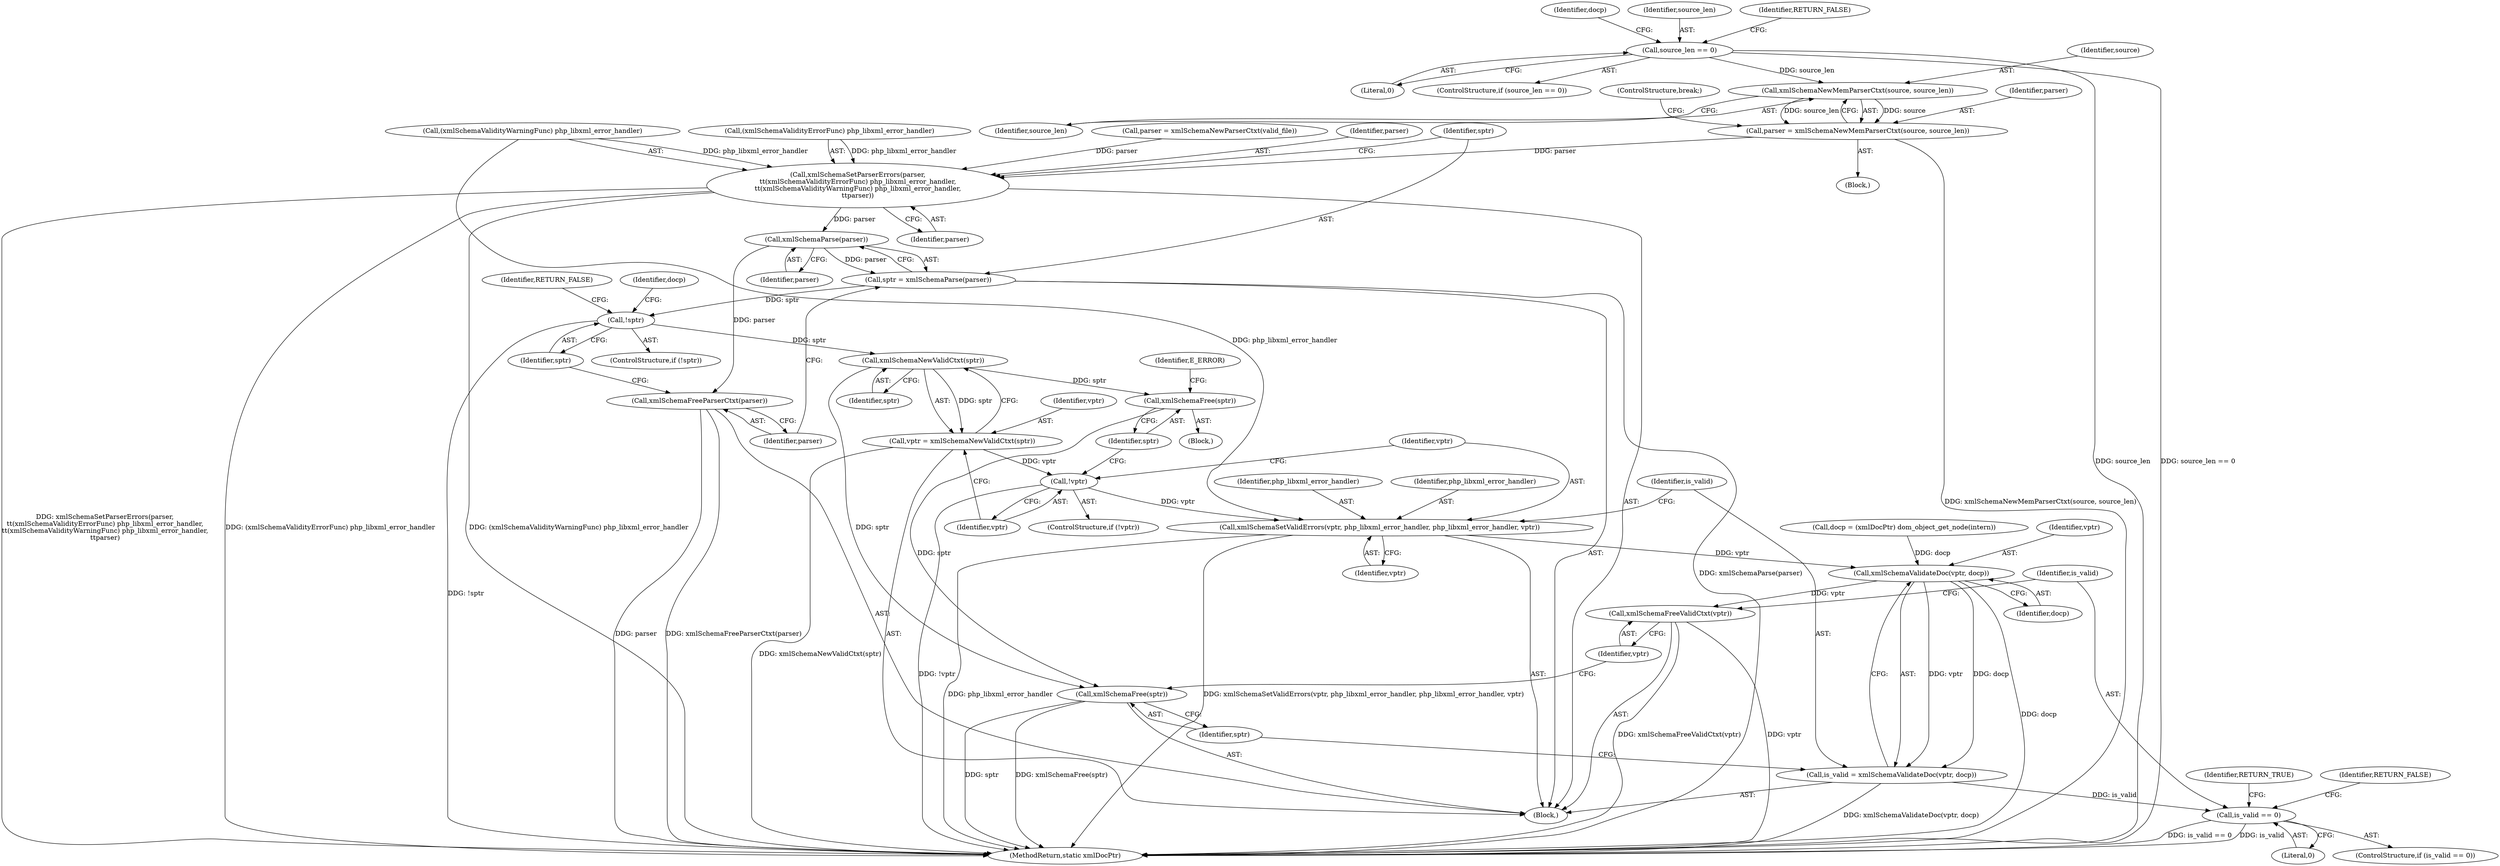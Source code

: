 digraph "0_php_4435b9142ff9813845d5c97ab29a5d637bedb257@pointer" {
"1001049" [label="(Call,xmlSchemaNewMemParserCtxt(source, source_len))"];
"1001022" [label="(Call,source_len == 0)"];
"1001047" [label="(Call,parser = xmlSchemaNewMemParserCtxt(source, source_len))"];
"1001055" [label="(Call,xmlSchemaSetParserErrors(parser,\n\t\t(xmlSchemaValidityErrorFunc) php_libxml_error_handler,\n\t\t(xmlSchemaValidityWarningFunc) php_libxml_error_handler,\n\t\tparser))"];
"1001066" [label="(Call,xmlSchemaParse(parser))"];
"1001064" [label="(Call,sptr = xmlSchemaParse(parser))"];
"1001071" [label="(Call,!sptr)"];
"1001083" [label="(Call,xmlSchemaNewValidCtxt(sptr))"];
"1001081" [label="(Call,vptr = xmlSchemaNewValidCtxt(sptr))"];
"1001086" [label="(Call,!vptr)"];
"1001095" [label="(Call,xmlSchemaSetValidErrors(vptr, php_libxml_error_handler, php_libxml_error_handler, vptr))"];
"1001102" [label="(Call,xmlSchemaValidateDoc(vptr, docp))"];
"1001100" [label="(Call,is_valid = xmlSchemaValidateDoc(vptr, docp))"];
"1001110" [label="(Call,is_valid == 0)"];
"1001107" [label="(Call,xmlSchemaFreeValidCtxt(vptr))"];
"1001089" [label="(Call,xmlSchemaFree(sptr))"];
"1001105" [label="(Call,xmlSchemaFree(sptr))"];
"1001068" [label="(Call,xmlSchemaFreeParserCtxt(parser))"];
"1001101" [label="(Identifier,is_valid)"];
"1001024" [label="(Literal,0)"];
"1001092" [label="(Identifier,E_ERROR)"];
"1001083" [label="(Call,xmlSchemaNewValidCtxt(sptr))"];
"1001070" [label="(ControlStructure,if (!sptr))"];
"1001099" [label="(Identifier,vptr)"];
"1001051" [label="(Identifier,source_len)"];
"1001060" [label="(Call,(xmlSchemaValidityWarningFunc) php_libxml_error_handler)"];
"1001098" [label="(Identifier,php_libxml_error_handler)"];
"1001055" [label="(Call,xmlSchemaSetParserErrors(parser,\n\t\t(xmlSchemaValidityErrorFunc) php_libxml_error_handler,\n\t\t(xmlSchemaValidityWarningFunc) php_libxml_error_handler,\n\t\tparser))"];
"1001072" [label="(Identifier,sptr)"];
"1001071" [label="(Call,!sptr)"];
"1001052" [label="(ControlStructure,break;)"];
"1001048" [label="(Identifier,parser)"];
"1001075" [label="(Call,docp = (xmlDocPtr) dom_object_get_node(intern))"];
"1001106" [label="(Identifier,sptr)"];
"1001090" [label="(Identifier,sptr)"];
"1001112" [label="(Literal,0)"];
"1001102" [label="(Call,xmlSchemaValidateDoc(vptr, docp))"];
"1001066" [label="(Call,xmlSchemaParse(parser))"];
"1001086" [label="(Call,!vptr)"];
"1001114" [label="(Identifier,RETURN_TRUE)"];
"1001100" [label="(Call,is_valid = xmlSchemaValidateDoc(vptr, docp))"];
"1001104" [label="(Identifier,docp)"];
"1001109" [label="(ControlStructure,if (is_valid == 0))"];
"1001057" [label="(Call,(xmlSchemaValidityErrorFunc) php_libxml_error_handler)"];
"1001067" [label="(Identifier,parser)"];
"1001074" [label="(Identifier,RETURN_FALSE)"];
"1001085" [label="(ControlStructure,if (!vptr))"];
"1001428" [label="(MethodReturn,static xmlDocPtr)"];
"1001082" [label="(Identifier,vptr)"];
"1001028" [label="(Identifier,docp)"];
"1001041" [label="(Call,parser = xmlSchemaNewParserCtxt(valid_file))"];
"1001089" [label="(Call,xmlSchemaFree(sptr))"];
"1001023" [label="(Identifier,source_len)"];
"1001111" [label="(Identifier,is_valid)"];
"1001056" [label="(Identifier,parser)"];
"1001050" [label="(Identifier,source)"];
"1001022" [label="(Call,source_len == 0)"];
"1001049" [label="(Call,xmlSchemaNewMemParserCtxt(source, source_len))"];
"1001063" [label="(Identifier,parser)"];
"1001034" [label="(Block,)"];
"1000998" [label="(Block,)"];
"1001097" [label="(Identifier,php_libxml_error_handler)"];
"1001117" [label="(Identifier,RETURN_FALSE)"];
"1001064" [label="(Call,sptr = xmlSchemaParse(parser))"];
"1001081" [label="(Call,vptr = xmlSchemaNewValidCtxt(sptr))"];
"1001084" [label="(Identifier,sptr)"];
"1001103" [label="(Identifier,vptr)"];
"1001047" [label="(Call,parser = xmlSchemaNewMemParserCtxt(source, source_len))"];
"1001088" [label="(Block,)"];
"1001108" [label="(Identifier,vptr)"];
"1001087" [label="(Identifier,vptr)"];
"1001095" [label="(Call,xmlSchemaSetValidErrors(vptr, php_libxml_error_handler, php_libxml_error_handler, vptr))"];
"1001107" [label="(Call,xmlSchemaFreeValidCtxt(vptr))"];
"1001069" [label="(Identifier,parser)"];
"1001065" [label="(Identifier,sptr)"];
"1001076" [label="(Identifier,docp)"];
"1001021" [label="(ControlStructure,if (source_len == 0))"];
"1001110" [label="(Call,is_valid == 0)"];
"1001096" [label="(Identifier,vptr)"];
"1001068" [label="(Call,xmlSchemaFreeParserCtxt(parser))"];
"1001026" [label="(Identifier,RETURN_FALSE)"];
"1001105" [label="(Call,xmlSchemaFree(sptr))"];
"1001049" -> "1001047"  [label="AST: "];
"1001049" -> "1001051"  [label="CFG: "];
"1001050" -> "1001049"  [label="AST: "];
"1001051" -> "1001049"  [label="AST: "];
"1001047" -> "1001049"  [label="CFG: "];
"1001049" -> "1001047"  [label="DDG: source"];
"1001049" -> "1001047"  [label="DDG: source_len"];
"1001022" -> "1001049"  [label="DDG: source_len"];
"1001022" -> "1001021"  [label="AST: "];
"1001022" -> "1001024"  [label="CFG: "];
"1001023" -> "1001022"  [label="AST: "];
"1001024" -> "1001022"  [label="AST: "];
"1001026" -> "1001022"  [label="CFG: "];
"1001028" -> "1001022"  [label="CFG: "];
"1001022" -> "1001428"  [label="DDG: source_len"];
"1001022" -> "1001428"  [label="DDG: source_len == 0"];
"1001047" -> "1001034"  [label="AST: "];
"1001048" -> "1001047"  [label="AST: "];
"1001052" -> "1001047"  [label="CFG: "];
"1001047" -> "1001428"  [label="DDG: xmlSchemaNewMemParserCtxt(source, source_len)"];
"1001047" -> "1001055"  [label="DDG: parser"];
"1001055" -> "1000998"  [label="AST: "];
"1001055" -> "1001063"  [label="CFG: "];
"1001056" -> "1001055"  [label="AST: "];
"1001057" -> "1001055"  [label="AST: "];
"1001060" -> "1001055"  [label="AST: "];
"1001063" -> "1001055"  [label="AST: "];
"1001065" -> "1001055"  [label="CFG: "];
"1001055" -> "1001428"  [label="DDG: xmlSchemaSetParserErrors(parser,\n\t\t(xmlSchemaValidityErrorFunc) php_libxml_error_handler,\n\t\t(xmlSchemaValidityWarningFunc) php_libxml_error_handler,\n\t\tparser)"];
"1001055" -> "1001428"  [label="DDG: (xmlSchemaValidityErrorFunc) php_libxml_error_handler"];
"1001055" -> "1001428"  [label="DDG: (xmlSchemaValidityWarningFunc) php_libxml_error_handler"];
"1001041" -> "1001055"  [label="DDG: parser"];
"1001057" -> "1001055"  [label="DDG: php_libxml_error_handler"];
"1001060" -> "1001055"  [label="DDG: php_libxml_error_handler"];
"1001055" -> "1001066"  [label="DDG: parser"];
"1001066" -> "1001064"  [label="AST: "];
"1001066" -> "1001067"  [label="CFG: "];
"1001067" -> "1001066"  [label="AST: "];
"1001064" -> "1001066"  [label="CFG: "];
"1001066" -> "1001064"  [label="DDG: parser"];
"1001066" -> "1001068"  [label="DDG: parser"];
"1001064" -> "1000998"  [label="AST: "];
"1001065" -> "1001064"  [label="AST: "];
"1001069" -> "1001064"  [label="CFG: "];
"1001064" -> "1001428"  [label="DDG: xmlSchemaParse(parser)"];
"1001064" -> "1001071"  [label="DDG: sptr"];
"1001071" -> "1001070"  [label="AST: "];
"1001071" -> "1001072"  [label="CFG: "];
"1001072" -> "1001071"  [label="AST: "];
"1001074" -> "1001071"  [label="CFG: "];
"1001076" -> "1001071"  [label="CFG: "];
"1001071" -> "1001428"  [label="DDG: !sptr"];
"1001071" -> "1001083"  [label="DDG: sptr"];
"1001083" -> "1001081"  [label="AST: "];
"1001083" -> "1001084"  [label="CFG: "];
"1001084" -> "1001083"  [label="AST: "];
"1001081" -> "1001083"  [label="CFG: "];
"1001083" -> "1001081"  [label="DDG: sptr"];
"1001083" -> "1001089"  [label="DDG: sptr"];
"1001083" -> "1001105"  [label="DDG: sptr"];
"1001081" -> "1000998"  [label="AST: "];
"1001082" -> "1001081"  [label="AST: "];
"1001087" -> "1001081"  [label="CFG: "];
"1001081" -> "1001428"  [label="DDG: xmlSchemaNewValidCtxt(sptr)"];
"1001081" -> "1001086"  [label="DDG: vptr"];
"1001086" -> "1001085"  [label="AST: "];
"1001086" -> "1001087"  [label="CFG: "];
"1001087" -> "1001086"  [label="AST: "];
"1001090" -> "1001086"  [label="CFG: "];
"1001096" -> "1001086"  [label="CFG: "];
"1001086" -> "1001428"  [label="DDG: !vptr"];
"1001086" -> "1001095"  [label="DDG: vptr"];
"1001095" -> "1000998"  [label="AST: "];
"1001095" -> "1001099"  [label="CFG: "];
"1001096" -> "1001095"  [label="AST: "];
"1001097" -> "1001095"  [label="AST: "];
"1001098" -> "1001095"  [label="AST: "];
"1001099" -> "1001095"  [label="AST: "];
"1001101" -> "1001095"  [label="CFG: "];
"1001095" -> "1001428"  [label="DDG: php_libxml_error_handler"];
"1001095" -> "1001428"  [label="DDG: xmlSchemaSetValidErrors(vptr, php_libxml_error_handler, php_libxml_error_handler, vptr)"];
"1001060" -> "1001095"  [label="DDG: php_libxml_error_handler"];
"1001095" -> "1001102"  [label="DDG: vptr"];
"1001102" -> "1001100"  [label="AST: "];
"1001102" -> "1001104"  [label="CFG: "];
"1001103" -> "1001102"  [label="AST: "];
"1001104" -> "1001102"  [label="AST: "];
"1001100" -> "1001102"  [label="CFG: "];
"1001102" -> "1001428"  [label="DDG: docp"];
"1001102" -> "1001100"  [label="DDG: vptr"];
"1001102" -> "1001100"  [label="DDG: docp"];
"1001075" -> "1001102"  [label="DDG: docp"];
"1001102" -> "1001107"  [label="DDG: vptr"];
"1001100" -> "1000998"  [label="AST: "];
"1001101" -> "1001100"  [label="AST: "];
"1001106" -> "1001100"  [label="CFG: "];
"1001100" -> "1001428"  [label="DDG: xmlSchemaValidateDoc(vptr, docp)"];
"1001100" -> "1001110"  [label="DDG: is_valid"];
"1001110" -> "1001109"  [label="AST: "];
"1001110" -> "1001112"  [label="CFG: "];
"1001111" -> "1001110"  [label="AST: "];
"1001112" -> "1001110"  [label="AST: "];
"1001114" -> "1001110"  [label="CFG: "];
"1001117" -> "1001110"  [label="CFG: "];
"1001110" -> "1001428"  [label="DDG: is_valid == 0"];
"1001110" -> "1001428"  [label="DDG: is_valid"];
"1001107" -> "1000998"  [label="AST: "];
"1001107" -> "1001108"  [label="CFG: "];
"1001108" -> "1001107"  [label="AST: "];
"1001111" -> "1001107"  [label="CFG: "];
"1001107" -> "1001428"  [label="DDG: vptr"];
"1001107" -> "1001428"  [label="DDG: xmlSchemaFreeValidCtxt(vptr)"];
"1001089" -> "1001088"  [label="AST: "];
"1001089" -> "1001090"  [label="CFG: "];
"1001090" -> "1001089"  [label="AST: "];
"1001092" -> "1001089"  [label="CFG: "];
"1001089" -> "1001105"  [label="DDG: sptr"];
"1001105" -> "1000998"  [label="AST: "];
"1001105" -> "1001106"  [label="CFG: "];
"1001106" -> "1001105"  [label="AST: "];
"1001108" -> "1001105"  [label="CFG: "];
"1001105" -> "1001428"  [label="DDG: xmlSchemaFree(sptr)"];
"1001105" -> "1001428"  [label="DDG: sptr"];
"1001068" -> "1000998"  [label="AST: "];
"1001068" -> "1001069"  [label="CFG: "];
"1001069" -> "1001068"  [label="AST: "];
"1001072" -> "1001068"  [label="CFG: "];
"1001068" -> "1001428"  [label="DDG: parser"];
"1001068" -> "1001428"  [label="DDG: xmlSchemaFreeParserCtxt(parser)"];
}
